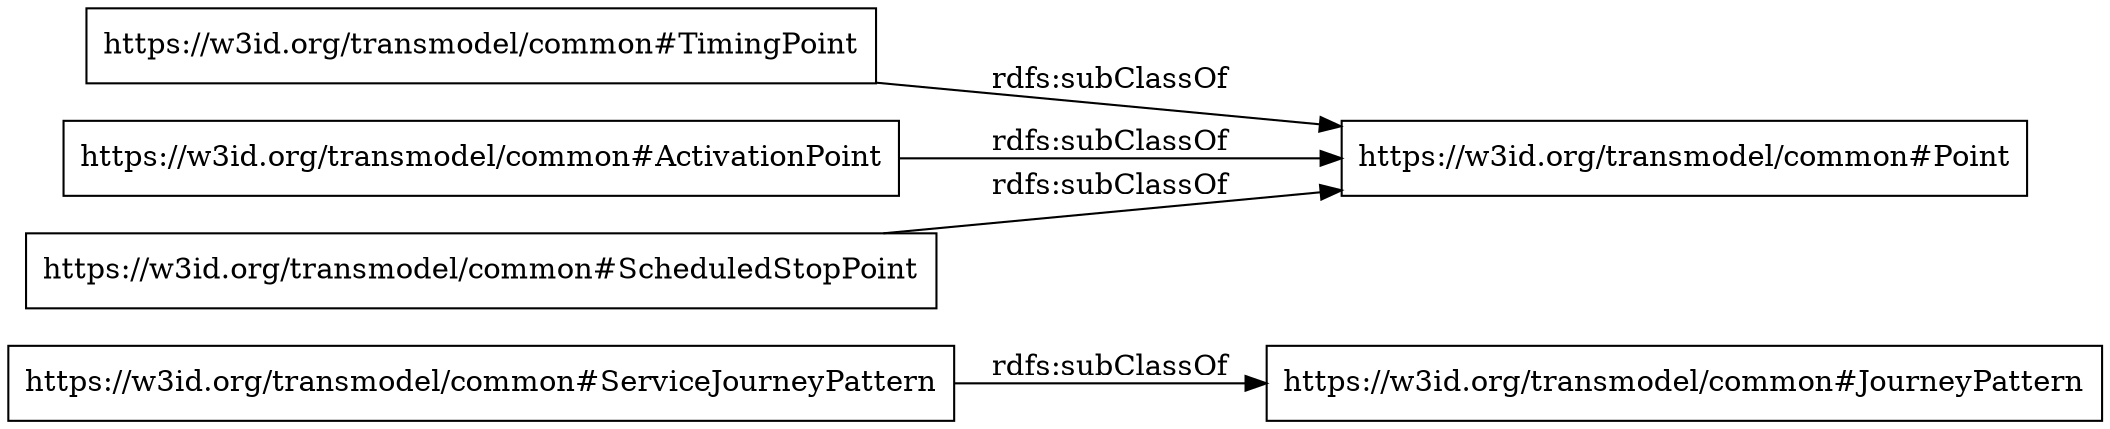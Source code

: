 digraph ar2dtool_diagram { 
rankdir=LR;
size="1000"
node [shape = rectangle, color="black"]; "https://w3id.org/transmodel/common#ServiceJourneyPattern" "https://w3id.org/transmodel/common#Point" "https://w3id.org/transmodel/common#TimingPoint" "https://w3id.org/transmodel/common#JourneyPattern" "https://w3id.org/transmodel/common#ActivationPoint" "https://w3id.org/transmodel/common#ScheduledStopPoint" ; /*classes style*/
	"https://w3id.org/transmodel/common#ScheduledStopPoint" -> "https://w3id.org/transmodel/common#Point" [ label = "rdfs:subClassOf" ];
	"https://w3id.org/transmodel/common#ActivationPoint" -> "https://w3id.org/transmodel/common#Point" [ label = "rdfs:subClassOf" ];
	"https://w3id.org/transmodel/common#ServiceJourneyPattern" -> "https://w3id.org/transmodel/common#JourneyPattern" [ label = "rdfs:subClassOf" ];
	"https://w3id.org/transmodel/common#TimingPoint" -> "https://w3id.org/transmodel/common#Point" [ label = "rdfs:subClassOf" ];

}
